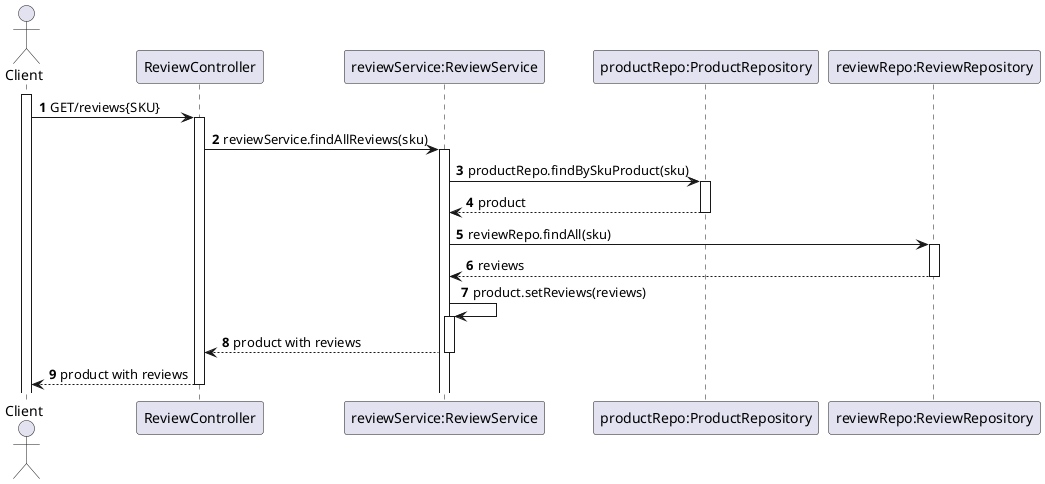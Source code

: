 @startuml
'https://plantuml.com/sequence-diagram

autoactivate on
autonumber

actor "Client" as Client

participant "ReviewController" as CtrlR
participant "reviewService:ReviewService" as SvcR
participant "productRepo:ProductRepository" as RepoP
participant "reviewRepo:ReviewRepository" as RepoR

activate Client

Client -> CtrlR : GET/reviews{SKU}
CtrlR -> SvcR : reviewService.findAllReviews(sku)
SvcR -> RepoP: productRepo.findBySkuProduct(sku)
RepoP --> SvcR: product
SvcR -> RepoR: reviewRepo.findAll(sku)
RepoR --> SvcR: reviews
SvcR -> SvcR: product.setReviews(reviews)
SvcR --> CtrlR: product with reviews
CtrlR --> "Client": product with reviews



@enduml